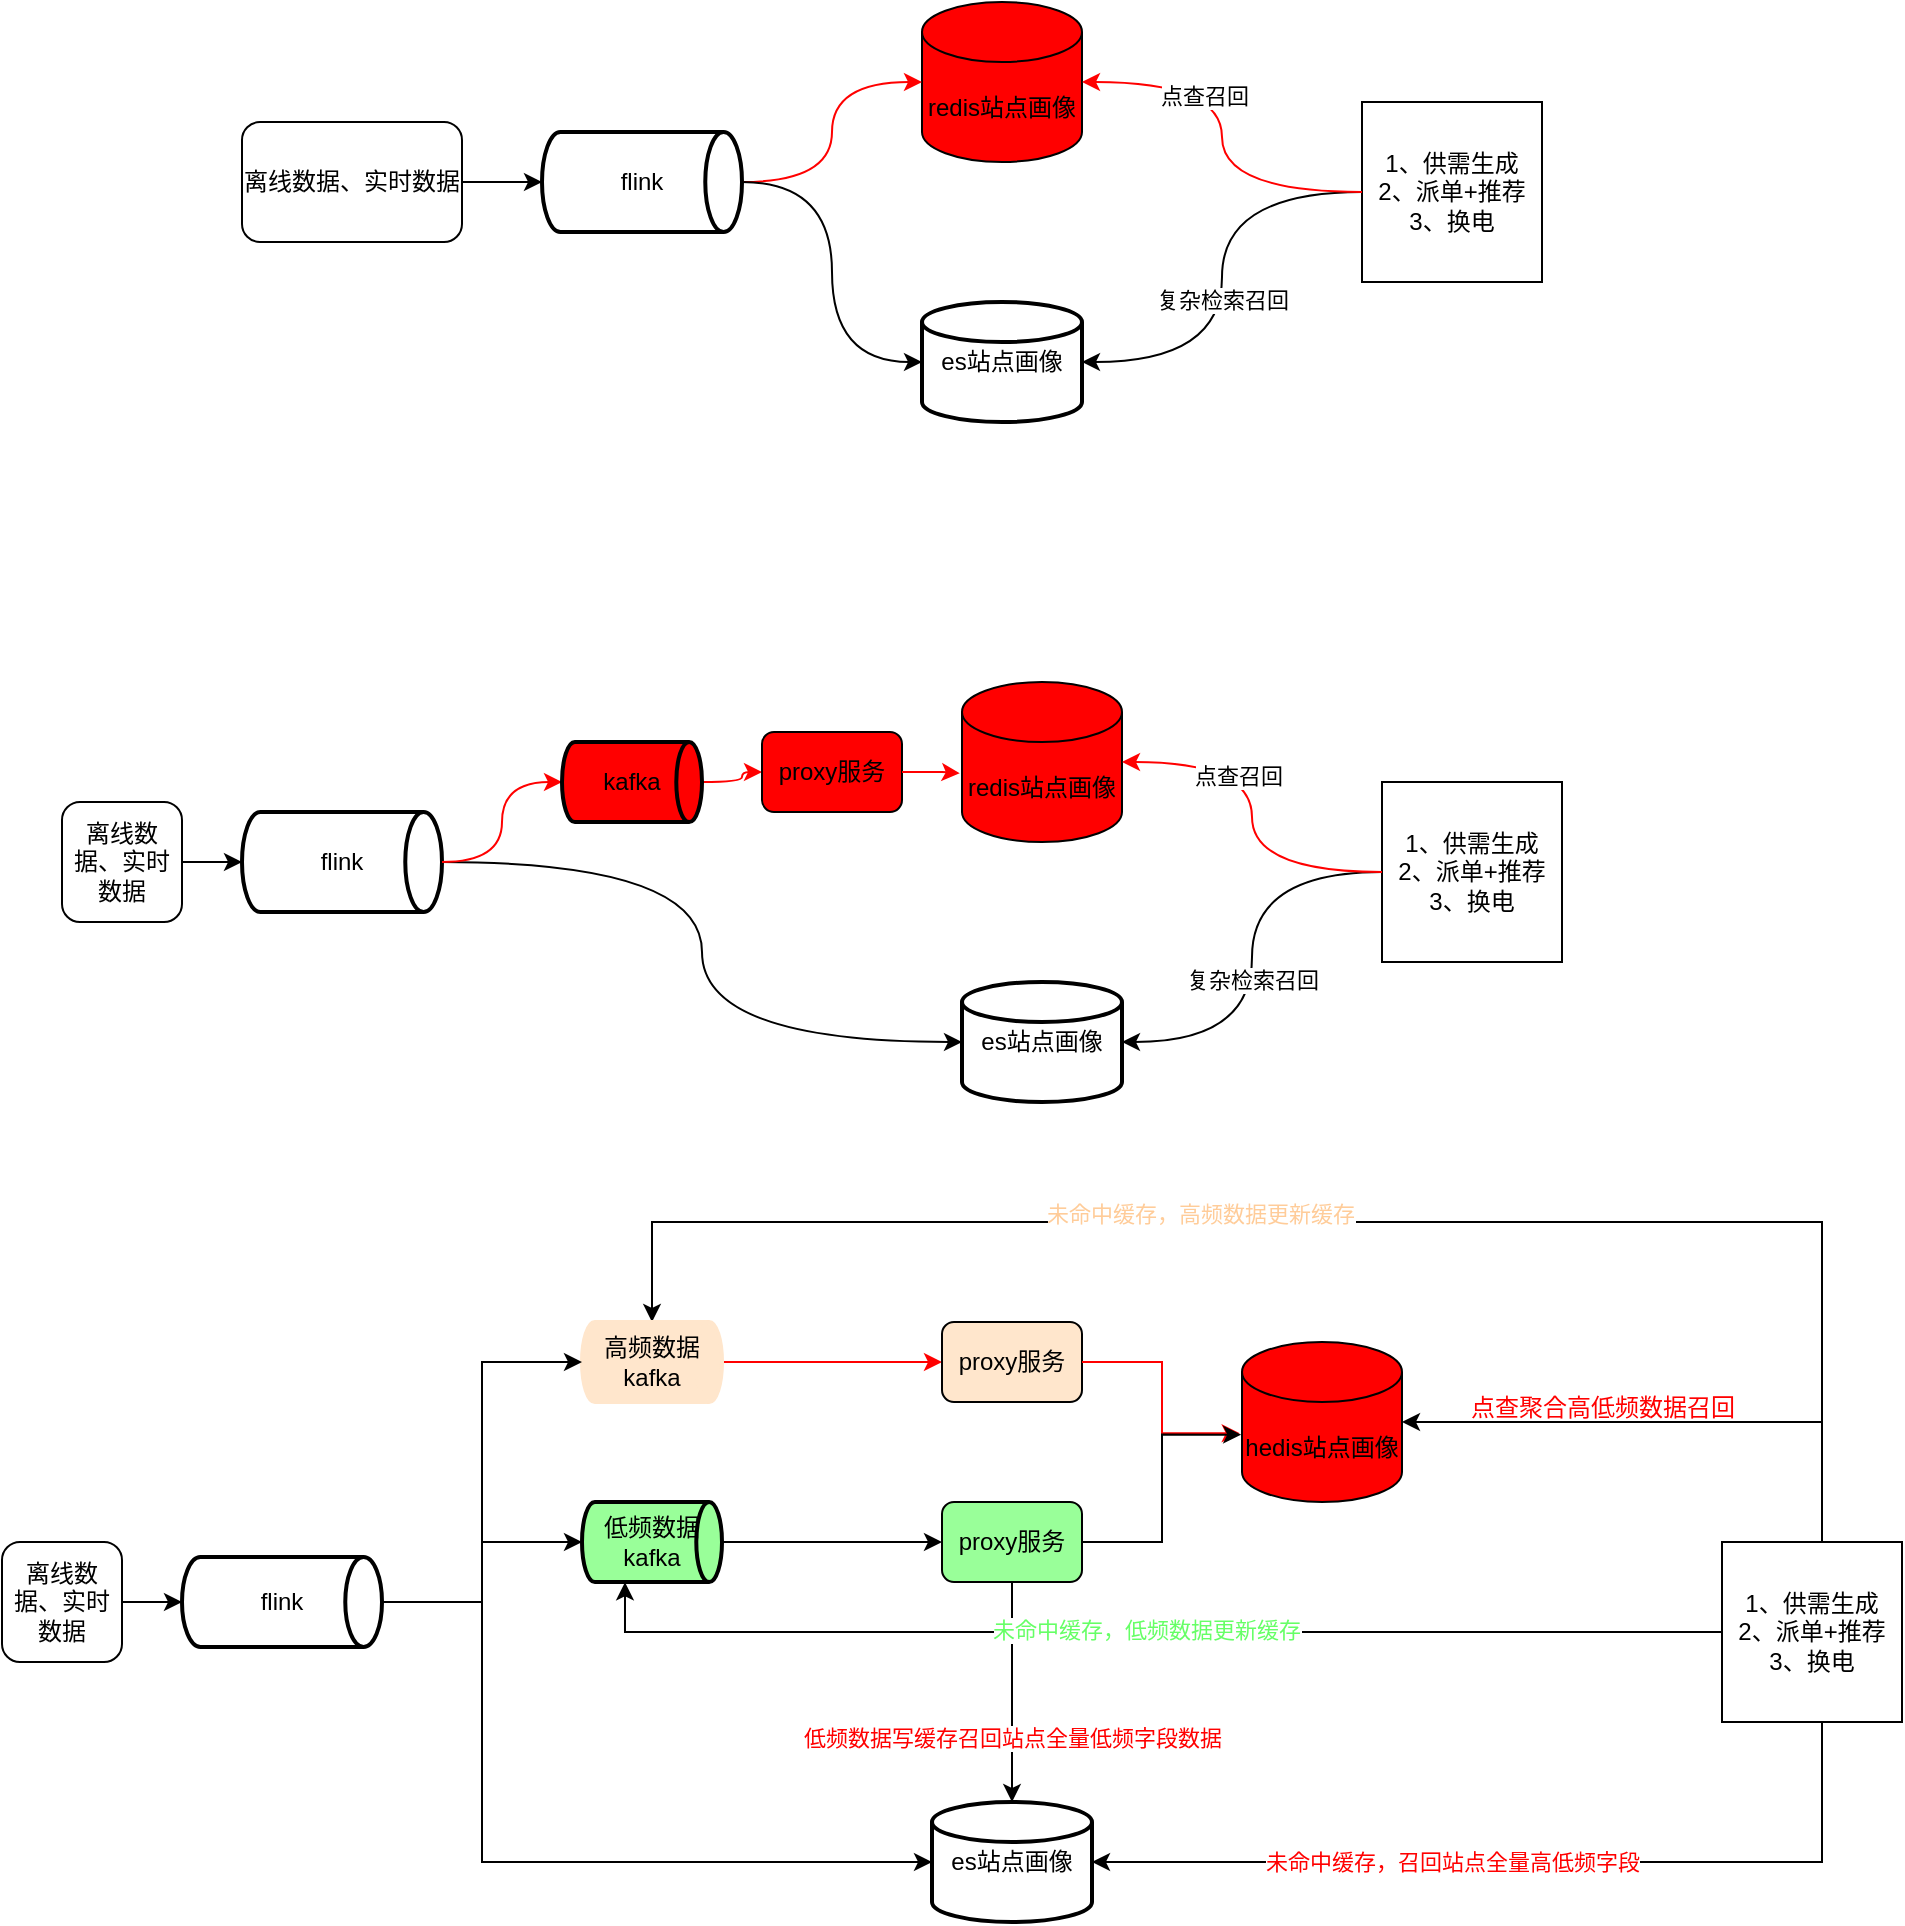 <mxfile version="23.1.1" type="github">
  <diagram name="Page-1" id="S1rUACISWY6sOPMUhKgR">
    <mxGraphModel dx="1488" dy="817" grid="1" gridSize="10" guides="1" tooltips="1" connect="1" arrows="1" fold="1" page="1" pageScale="1" pageWidth="850" pageHeight="1100" math="0" shadow="0">
      <root>
        <mxCell id="0" />
        <mxCell id="1" parent="0" />
        <mxCell id="gFvDrg3oWhb2z8PfJJtu-1" value="离线数据、实时数据" style="rounded=1;whiteSpace=wrap;html=1;" parent="1" vertex="1">
          <mxGeometry x="130" y="90" width="110" height="60" as="geometry" />
        </mxCell>
        <mxCell id="gFvDrg3oWhb2z8PfJJtu-2" value="redis站点画像" style="shape=cylinder3;whiteSpace=wrap;html=1;boundedLbl=1;backgroundOutline=1;size=15;fillColor=#FF0000;" parent="1" vertex="1">
          <mxGeometry x="470" y="30" width="80" height="80" as="geometry" />
        </mxCell>
        <mxCell id="gFvDrg3oWhb2z8PfJJtu-6" value="flink" style="strokeWidth=2;html=1;shape=mxgraph.flowchart.direct_data;whiteSpace=wrap;" parent="1" vertex="1">
          <mxGeometry x="280" y="95" width="100" height="50" as="geometry" />
        </mxCell>
        <mxCell id="gFvDrg3oWhb2z8PfJJtu-7" value="es站点画像" style="strokeWidth=2;html=1;shape=mxgraph.flowchart.database;whiteSpace=wrap;" parent="1" vertex="1">
          <mxGeometry x="470" y="180" width="80" height="60" as="geometry" />
        </mxCell>
        <mxCell id="gFvDrg3oWhb2z8PfJJtu-8" style="edgeStyle=orthogonalEdgeStyle;rounded=0;orthogonalLoop=1;jettySize=auto;html=1;entryX=0;entryY=0.5;entryDx=0;entryDy=0;entryPerimeter=0;" parent="1" source="gFvDrg3oWhb2z8PfJJtu-1" target="gFvDrg3oWhb2z8PfJJtu-6" edge="1">
          <mxGeometry relative="1" as="geometry" />
        </mxCell>
        <mxCell id="gFvDrg3oWhb2z8PfJJtu-9" style="edgeStyle=orthogonalEdgeStyle;rounded=0;orthogonalLoop=1;jettySize=auto;html=1;entryX=0;entryY=0.5;entryDx=0;entryDy=0;entryPerimeter=0;curved=1;strokeColor=#FF0000;" parent="1" source="gFvDrg3oWhb2z8PfJJtu-6" target="gFvDrg3oWhb2z8PfJJtu-2" edge="1">
          <mxGeometry relative="1" as="geometry" />
        </mxCell>
        <mxCell id="gFvDrg3oWhb2z8PfJJtu-10" style="edgeStyle=orthogonalEdgeStyle;rounded=0;orthogonalLoop=1;jettySize=auto;html=1;entryX=0;entryY=0.5;entryDx=0;entryDy=0;entryPerimeter=0;curved=1;" parent="1" source="gFvDrg3oWhb2z8PfJJtu-6" target="gFvDrg3oWhb2z8PfJJtu-7" edge="1">
          <mxGeometry relative="1" as="geometry" />
        </mxCell>
        <mxCell id="sL05nYkXovJ7XhGZHYJO-1" value="1、供需生成&lt;br&gt;2、派单+推荐&lt;br&gt;3、换电" style="whiteSpace=wrap;html=1;aspect=fixed;" parent="1" vertex="1">
          <mxGeometry x="690" y="80" width="90" height="90" as="geometry" />
        </mxCell>
        <mxCell id="sL05nYkXovJ7XhGZHYJO-3" style="edgeStyle=orthogonalEdgeStyle;rounded=0;orthogonalLoop=1;jettySize=auto;html=1;entryX=1;entryY=0.5;entryDx=0;entryDy=0;entryPerimeter=0;curved=1;" parent="1" source="sL05nYkXovJ7XhGZHYJO-1" target="gFvDrg3oWhb2z8PfJJtu-7" edge="1">
          <mxGeometry relative="1" as="geometry" />
        </mxCell>
        <mxCell id="sL05nYkXovJ7XhGZHYJO-6" value="复杂检索召回" style="edgeLabel;html=1;align=center;verticalAlign=middle;resizable=0;points=[];" parent="sL05nYkXovJ7XhGZHYJO-3" vertex="1" connectable="0">
          <mxGeometry x="0.102" relative="1" as="geometry">
            <mxPoint as="offset" />
          </mxGeometry>
        </mxCell>
        <mxCell id="sL05nYkXovJ7XhGZHYJO-4" style="edgeStyle=orthogonalEdgeStyle;rounded=0;orthogonalLoop=1;jettySize=auto;html=1;entryX=1;entryY=0.5;entryDx=0;entryDy=0;entryPerimeter=0;curved=1;strokeColor=#FF0000;" parent="1" source="sL05nYkXovJ7XhGZHYJO-1" target="gFvDrg3oWhb2z8PfJJtu-2" edge="1">
          <mxGeometry relative="1" as="geometry" />
        </mxCell>
        <mxCell id="sL05nYkXovJ7XhGZHYJO-5" value="点查召回" style="edgeLabel;html=1;align=center;verticalAlign=middle;resizable=0;points=[];" parent="sL05nYkXovJ7XhGZHYJO-4" vertex="1" connectable="0">
          <mxGeometry x="0.379" y="7" relative="1" as="geometry">
            <mxPoint as="offset" />
          </mxGeometry>
        </mxCell>
        <mxCell id="sL05nYkXovJ7XhGZHYJO-7" value="离线数据、实时数据" style="rounded=1;whiteSpace=wrap;html=1;" parent="1" vertex="1">
          <mxGeometry x="40" y="430" width="60" height="60" as="geometry" />
        </mxCell>
        <mxCell id="sL05nYkXovJ7XhGZHYJO-8" value="redis站点画像" style="shape=cylinder3;whiteSpace=wrap;html=1;boundedLbl=1;backgroundOutline=1;size=15;fillColor=#FF0000;" parent="1" vertex="1">
          <mxGeometry x="490" y="370" width="80" height="80" as="geometry" />
        </mxCell>
        <mxCell id="sL05nYkXovJ7XhGZHYJO-29" style="edgeStyle=orthogonalEdgeStyle;rounded=0;orthogonalLoop=1;jettySize=auto;html=1;entryX=0;entryY=0.5;entryDx=0;entryDy=0;curved=1;strokeColor=#FF0000;" parent="1" source="LELnqXxCutg6XEGlt6p9-1" target="sL05nYkXovJ7XhGZHYJO-28" edge="1">
          <mxGeometry relative="1" as="geometry" />
        </mxCell>
        <mxCell id="sL05nYkXovJ7XhGZHYJO-9" value="flink" style="strokeWidth=2;html=1;shape=mxgraph.flowchart.direct_data;whiteSpace=wrap;" parent="1" vertex="1">
          <mxGeometry x="130" y="435" width="100" height="50" as="geometry" />
        </mxCell>
        <mxCell id="sL05nYkXovJ7XhGZHYJO-10" value="es站点画像" style="strokeWidth=2;html=1;shape=mxgraph.flowchart.database;whiteSpace=wrap;" parent="1" vertex="1">
          <mxGeometry x="490" y="520" width="80" height="60" as="geometry" />
        </mxCell>
        <mxCell id="sL05nYkXovJ7XhGZHYJO-11" style="edgeStyle=orthogonalEdgeStyle;rounded=0;orthogonalLoop=1;jettySize=auto;html=1;entryX=0;entryY=0.5;entryDx=0;entryDy=0;entryPerimeter=0;" parent="1" source="sL05nYkXovJ7XhGZHYJO-7" target="sL05nYkXovJ7XhGZHYJO-9" edge="1">
          <mxGeometry relative="1" as="geometry" />
        </mxCell>
        <mxCell id="sL05nYkXovJ7XhGZHYJO-13" style="edgeStyle=orthogonalEdgeStyle;rounded=0;orthogonalLoop=1;jettySize=auto;html=1;entryX=0;entryY=0.5;entryDx=0;entryDy=0;entryPerimeter=0;curved=1;" parent="1" source="sL05nYkXovJ7XhGZHYJO-9" target="sL05nYkXovJ7XhGZHYJO-10" edge="1">
          <mxGeometry relative="1" as="geometry" />
        </mxCell>
        <mxCell id="sL05nYkXovJ7XhGZHYJO-14" value="1、供需生成&lt;br&gt;2、派单+推荐&lt;br&gt;3、换电" style="whiteSpace=wrap;html=1;aspect=fixed;" parent="1" vertex="1">
          <mxGeometry x="700" y="420" width="90" height="90" as="geometry" />
        </mxCell>
        <mxCell id="sL05nYkXovJ7XhGZHYJO-15" style="edgeStyle=orthogonalEdgeStyle;rounded=0;orthogonalLoop=1;jettySize=auto;html=1;entryX=1;entryY=0.5;entryDx=0;entryDy=0;entryPerimeter=0;curved=1;" parent="1" source="sL05nYkXovJ7XhGZHYJO-14" target="sL05nYkXovJ7XhGZHYJO-10" edge="1">
          <mxGeometry relative="1" as="geometry" />
        </mxCell>
        <mxCell id="sL05nYkXovJ7XhGZHYJO-16" value="复杂检索召回" style="edgeLabel;html=1;align=center;verticalAlign=middle;resizable=0;points=[];" parent="sL05nYkXovJ7XhGZHYJO-15" vertex="1" connectable="0">
          <mxGeometry x="0.102" relative="1" as="geometry">
            <mxPoint as="offset" />
          </mxGeometry>
        </mxCell>
        <mxCell id="sL05nYkXovJ7XhGZHYJO-17" style="edgeStyle=orthogonalEdgeStyle;rounded=0;orthogonalLoop=1;jettySize=auto;html=1;entryX=1;entryY=0.5;entryDx=0;entryDy=0;entryPerimeter=0;curved=1;strokeColor=#FF0000;" parent="1" source="sL05nYkXovJ7XhGZHYJO-14" target="sL05nYkXovJ7XhGZHYJO-8" edge="1">
          <mxGeometry relative="1" as="geometry" />
        </mxCell>
        <mxCell id="sL05nYkXovJ7XhGZHYJO-18" value="点查召回" style="edgeLabel;html=1;align=center;verticalAlign=middle;resizable=0;points=[];" parent="sL05nYkXovJ7XhGZHYJO-17" vertex="1" connectable="0">
          <mxGeometry x="0.379" y="7" relative="1" as="geometry">
            <mxPoint as="offset" />
          </mxGeometry>
        </mxCell>
        <mxCell id="sL05nYkXovJ7XhGZHYJO-28" value="proxy服务" style="rounded=1;whiteSpace=wrap;html=1;fillColor=#FF0000;" parent="1" vertex="1">
          <mxGeometry x="390" y="395" width="70" height="40" as="geometry" />
        </mxCell>
        <mxCell id="sL05nYkXovJ7XhGZHYJO-31" style="edgeStyle=orthogonalEdgeStyle;rounded=0;orthogonalLoop=1;jettySize=auto;html=1;entryX=-0.014;entryY=0.57;entryDx=0;entryDy=0;entryPerimeter=0;strokeColor=#FF0000;" parent="1" source="sL05nYkXovJ7XhGZHYJO-28" target="sL05nYkXovJ7XhGZHYJO-8" edge="1">
          <mxGeometry relative="1" as="geometry" />
        </mxCell>
        <mxCell id="LELnqXxCutg6XEGlt6p9-2" value="" style="edgeStyle=orthogonalEdgeStyle;rounded=0;orthogonalLoop=1;jettySize=auto;html=1;entryX=0;entryY=0.5;entryDx=0;entryDy=0;curved=1;strokeColor=#FF0000;" parent="1" source="sL05nYkXovJ7XhGZHYJO-9" target="LELnqXxCutg6XEGlt6p9-1" edge="1">
          <mxGeometry relative="1" as="geometry">
            <mxPoint x="230" y="460" as="sourcePoint" />
            <mxPoint x="360" y="415" as="targetPoint" />
          </mxGeometry>
        </mxCell>
        <mxCell id="LELnqXxCutg6XEGlt6p9-1" value="kafka" style="strokeWidth=2;html=1;shape=mxgraph.flowchart.direct_data;whiteSpace=wrap;fillColor=#FF0000;" parent="1" vertex="1">
          <mxGeometry x="290" y="400" width="70" height="40" as="geometry" />
        </mxCell>
        <mxCell id="JjKUXy3HaD7UEp5rCnlF-1" value="离线数据、实时数据" style="rounded=1;whiteSpace=wrap;html=1;" parent="1" vertex="1">
          <mxGeometry x="10" y="800" width="60" height="60" as="geometry" />
        </mxCell>
        <mxCell id="JjKUXy3HaD7UEp5rCnlF-2" value="hedis站点画像" style="shape=cylinder3;whiteSpace=wrap;html=1;boundedLbl=1;backgroundOutline=1;size=15;fillColor=#FF0000;" parent="1" vertex="1">
          <mxGeometry x="630" y="700" width="80" height="80" as="geometry" />
        </mxCell>
        <mxCell id="JjKUXy3HaD7UEp5rCnlF-3" style="edgeStyle=orthogonalEdgeStyle;rounded=0;orthogonalLoop=1;jettySize=auto;html=1;entryX=0;entryY=0.5;entryDx=0;entryDy=0;curved=1;strokeColor=#FF0000;" parent="1" source="JjKUXy3HaD7UEp5rCnlF-16" target="JjKUXy3HaD7UEp5rCnlF-13" edge="1">
          <mxGeometry relative="1" as="geometry" />
        </mxCell>
        <mxCell id="JjKUXy3HaD7UEp5rCnlF-4" value="flink" style="strokeWidth=2;html=1;shape=mxgraph.flowchart.direct_data;whiteSpace=wrap;" parent="1" vertex="1">
          <mxGeometry x="100" y="807.5" width="100" height="45" as="geometry" />
        </mxCell>
        <mxCell id="JjKUXy3HaD7UEp5rCnlF-5" value="es站点画像" style="strokeWidth=2;html=1;shape=mxgraph.flowchart.database;whiteSpace=wrap;" parent="1" vertex="1">
          <mxGeometry x="475" y="930" width="80" height="60" as="geometry" />
        </mxCell>
        <mxCell id="JjKUXy3HaD7UEp5rCnlF-6" style="edgeStyle=orthogonalEdgeStyle;rounded=0;orthogonalLoop=1;jettySize=auto;html=1;entryX=0;entryY=0.5;entryDx=0;entryDy=0;entryPerimeter=0;" parent="1" source="JjKUXy3HaD7UEp5rCnlF-1" target="JjKUXy3HaD7UEp5rCnlF-4" edge="1">
          <mxGeometry relative="1" as="geometry" />
        </mxCell>
        <mxCell id="jUp1MN6hgcdxJVd2CNAe-13" style="edgeStyle=orthogonalEdgeStyle;rounded=0;orthogonalLoop=1;jettySize=auto;html=1;entryX=0.5;entryY=0;entryDx=0;entryDy=0;entryPerimeter=0;" parent="1" source="JjKUXy3HaD7UEp5rCnlF-8" target="JjKUXy3HaD7UEp5rCnlF-16" edge="1">
          <mxGeometry relative="1" as="geometry">
            <Array as="points">
              <mxPoint x="920" y="640" />
              <mxPoint x="335" y="640" />
            </Array>
          </mxGeometry>
        </mxCell>
        <mxCell id="t0VUrO4ShJZMhkDMtAg_-2" value="&lt;font color=&quot;#ffcc99&quot;&gt;未命中缓存，高频数据更新缓存&lt;/font&gt;" style="edgeLabel;html=1;align=center;verticalAlign=middle;resizable=0;points=[];" parent="jUp1MN6hgcdxJVd2CNAe-13" vertex="1" connectable="0">
          <mxGeometry x="0.185" y="-4" relative="1" as="geometry">
            <mxPoint as="offset" />
          </mxGeometry>
        </mxCell>
        <mxCell id="jUp1MN6hgcdxJVd2CNAe-22" style="edgeStyle=orthogonalEdgeStyle;rounded=0;orthogonalLoop=1;jettySize=auto;html=1;entryX=1;entryY=0.5;entryDx=0;entryDy=0;entryPerimeter=0;" parent="1" source="JjKUXy3HaD7UEp5rCnlF-8" target="JjKUXy3HaD7UEp5rCnlF-2" edge="1">
          <mxGeometry relative="1" as="geometry">
            <Array as="points">
              <mxPoint x="920" y="740" />
            </Array>
          </mxGeometry>
        </mxCell>
        <mxCell id="JjKUXy3HaD7UEp5rCnlF-8" value="1、供需生成&lt;br&gt;2、派单+推荐&lt;br&gt;3、换电" style="whiteSpace=wrap;html=1;aspect=fixed;" parent="1" vertex="1">
          <mxGeometry x="870" y="800" width="90" height="90" as="geometry" />
        </mxCell>
        <mxCell id="JjKUXy3HaD7UEp5rCnlF-13" value="proxy服务" style="rounded=1;whiteSpace=wrap;html=1;fillColor=#FFE6CC;" parent="1" vertex="1">
          <mxGeometry x="480" y="690" width="70" height="40" as="geometry" />
        </mxCell>
        <mxCell id="JjKUXy3HaD7UEp5rCnlF-14" style="edgeStyle=orthogonalEdgeStyle;rounded=0;orthogonalLoop=1;jettySize=auto;html=1;entryX=-0.014;entryY=0.57;entryDx=0;entryDy=0;entryPerimeter=0;strokeColor=#FF0000;" parent="1" source="JjKUXy3HaD7UEp5rCnlF-13" target="JjKUXy3HaD7UEp5rCnlF-2" edge="1">
          <mxGeometry relative="1" as="geometry" />
        </mxCell>
        <mxCell id="JjKUXy3HaD7UEp5rCnlF-16" value="高频数据kafka" style="strokeWidth=2;html=1;shape=mxgraph.flowchart.direct_data;whiteSpace=wrap;fillColor=#ffe6cc;strokeColor=#FFE6CC;" parent="1" vertex="1">
          <mxGeometry x="300" y="690" width="70" height="40" as="geometry" />
        </mxCell>
        <mxCell id="jUp1MN6hgcdxJVd2CNAe-2" style="edgeStyle=orthogonalEdgeStyle;rounded=0;orthogonalLoop=1;jettySize=auto;html=1;entryX=0;entryY=0.5;entryDx=0;entryDy=0;entryPerimeter=0;" parent="1" source="JjKUXy3HaD7UEp5rCnlF-4" target="JjKUXy3HaD7UEp5rCnlF-5" edge="1">
          <mxGeometry relative="1" as="geometry">
            <Array as="points">
              <mxPoint x="250" y="830" />
              <mxPoint x="250" y="960" />
            </Array>
          </mxGeometry>
        </mxCell>
        <mxCell id="jUp1MN6hgcdxJVd2CNAe-4" style="edgeStyle=orthogonalEdgeStyle;rounded=0;orthogonalLoop=1;jettySize=auto;html=1;entryX=0;entryY=0.5;entryDx=0;entryDy=0;entryPerimeter=0;" parent="1" source="JjKUXy3HaD7UEp5rCnlF-4" target="JjKUXy3HaD7UEp5rCnlF-16" edge="1">
          <mxGeometry relative="1" as="geometry" />
        </mxCell>
        <mxCell id="jUp1MN6hgcdxJVd2CNAe-8" style="edgeStyle=orthogonalEdgeStyle;rounded=0;orthogonalLoop=1;jettySize=auto;html=1;entryX=0;entryY=0.5;entryDx=0;entryDy=0;" parent="1" source="jUp1MN6hgcdxJVd2CNAe-5" target="jUp1MN6hgcdxJVd2CNAe-7" edge="1">
          <mxGeometry relative="1" as="geometry" />
        </mxCell>
        <mxCell id="jUp1MN6hgcdxJVd2CNAe-5" value="低频数据kafka" style="strokeWidth=2;html=1;shape=mxgraph.flowchart.direct_data;whiteSpace=wrap;fillColor=#99FF99;" parent="1" vertex="1">
          <mxGeometry x="300" y="780" width="70" height="40" as="geometry" />
        </mxCell>
        <mxCell id="jUp1MN6hgcdxJVd2CNAe-6" style="edgeStyle=orthogonalEdgeStyle;rounded=0;orthogonalLoop=1;jettySize=auto;html=1;entryX=0;entryY=0.5;entryDx=0;entryDy=0;entryPerimeter=0;" parent="1" source="JjKUXy3HaD7UEp5rCnlF-4" target="jUp1MN6hgcdxJVd2CNAe-5" edge="1">
          <mxGeometry relative="1" as="geometry" />
        </mxCell>
        <mxCell id="jUp1MN6hgcdxJVd2CNAe-11" style="edgeStyle=orthogonalEdgeStyle;rounded=0;orthogonalLoop=1;jettySize=auto;html=1;curved=1;" parent="1" source="jUp1MN6hgcdxJVd2CNAe-7" target="JjKUXy3HaD7UEp5rCnlF-5" edge="1">
          <mxGeometry relative="1" as="geometry" />
        </mxCell>
        <mxCell id="mHxhmtTHbz5m5pkZyqsU-1" value="&lt;font color=&quot;#ff0000&quot;&gt;低频数据写缓存召回站点全量低频字段数据&lt;/font&gt;" style="edgeLabel;html=1;align=center;verticalAlign=middle;resizable=0;points=[];" vertex="1" connectable="0" parent="jUp1MN6hgcdxJVd2CNAe-11">
          <mxGeometry x="0.422" relative="1" as="geometry">
            <mxPoint as="offset" />
          </mxGeometry>
        </mxCell>
        <mxCell id="jUp1MN6hgcdxJVd2CNAe-7" value="proxy服务" style="rounded=1;whiteSpace=wrap;html=1;fillColor=#99FF99;" parent="1" vertex="1">
          <mxGeometry x="480" y="780" width="70" height="40" as="geometry" />
        </mxCell>
        <mxCell id="jUp1MN6hgcdxJVd2CNAe-10" style="edgeStyle=orthogonalEdgeStyle;rounded=0;orthogonalLoop=1;jettySize=auto;html=1;entryX=-0.005;entryY=0.579;entryDx=0;entryDy=0;entryPerimeter=0;" parent="1" source="jUp1MN6hgcdxJVd2CNAe-7" target="JjKUXy3HaD7UEp5rCnlF-2" edge="1">
          <mxGeometry relative="1" as="geometry" />
        </mxCell>
        <mxCell id="jUp1MN6hgcdxJVd2CNAe-19" style="edgeStyle=orthogonalEdgeStyle;rounded=0;orthogonalLoop=1;jettySize=auto;html=1;entryX=0.307;entryY=1.004;entryDx=0;entryDy=0;entryPerimeter=0;" parent="1" source="JjKUXy3HaD7UEp5rCnlF-8" target="jUp1MN6hgcdxJVd2CNAe-5" edge="1">
          <mxGeometry relative="1" as="geometry" />
        </mxCell>
        <mxCell id="t0VUrO4ShJZMhkDMtAg_-4" value="&lt;font color=&quot;#66ff66&quot;&gt;未命中缓存，低频数据更新缓存&lt;/font&gt;" style="edgeLabel;html=1;align=center;verticalAlign=middle;resizable=0;points=[];" parent="jUp1MN6hgcdxJVd2CNAe-19" vertex="1" connectable="0">
          <mxGeometry x="0.005" y="-1" relative="1" as="geometry">
            <mxPoint as="offset" />
          </mxGeometry>
        </mxCell>
        <mxCell id="jUp1MN6hgcdxJVd2CNAe-21" style="edgeStyle=orthogonalEdgeStyle;rounded=0;orthogonalLoop=1;jettySize=auto;html=1;entryX=1;entryY=0.5;entryDx=0;entryDy=0;entryPerimeter=0;" parent="1" target="JjKUXy3HaD7UEp5rCnlF-5" edge="1">
          <mxGeometry relative="1" as="geometry">
            <mxPoint x="920" y="890" as="sourcePoint" />
            <mxPoint x="620" y="960" as="targetPoint" />
            <Array as="points">
              <mxPoint x="920" y="960" />
            </Array>
          </mxGeometry>
        </mxCell>
        <mxCell id="t0VUrO4ShJZMhkDMtAg_-5" value="&lt;font color=&quot;#ff0000&quot;&gt;未命中缓存，召回站点全量高低频字段&lt;/font&gt;" style="edgeLabel;html=1;align=center;verticalAlign=middle;resizable=0;points=[];" parent="jUp1MN6hgcdxJVd2CNAe-21" vertex="1" connectable="0">
          <mxGeometry x="-0.025" y="-1" relative="1" as="geometry">
            <mxPoint x="-43" y="1" as="offset" />
          </mxGeometry>
        </mxCell>
        <mxCell id="t0VUrO4ShJZMhkDMtAg_-1" value="&lt;font color=&quot;#ff0000&quot;&gt;点查聚合高低频数据召回&lt;/font&gt;" style="text;html=1;align=center;verticalAlign=middle;resizable=0;points=[];autosize=1;strokeColor=none;fillColor=none;" parent="1" vertex="1">
          <mxGeometry x="730" y="718" width="160" height="30" as="geometry" />
        </mxCell>
      </root>
    </mxGraphModel>
  </diagram>
</mxfile>
